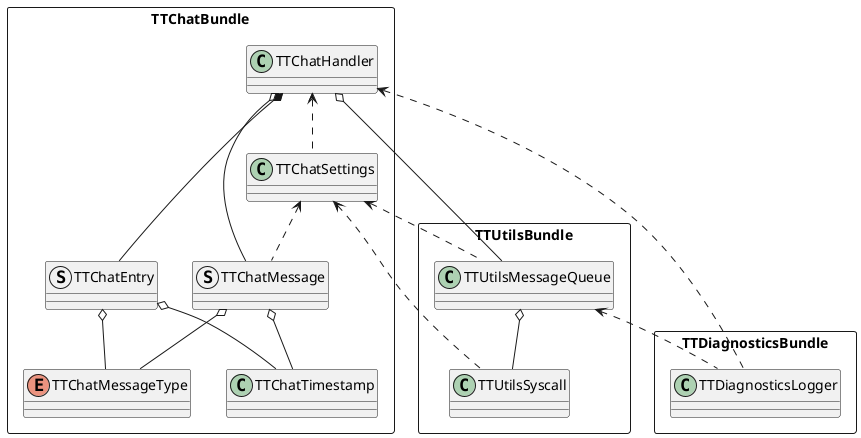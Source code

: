 @startuml

package TTChatBundle <<Rectangle>> {
  class TTChatHandler
  struct TTChatEntry
  struct TTChatMessage
  class TTChatSettings
  enum TTChatMessageType
  class TTChatTimestamp
}

package TTDiagnosticsBundle <<Rectangle>> {
  class TTDiagnosticsLogger
}

package TTUtilsBundle <<Rectangle>> {
  class TTUtilsSyscall
  class TTUtilsMessageQueue
}

TTChatHandler o-- TTChatMessage
TTChatHandler o-- TTUtilsMessageQueue
TTChatHandler *-- TTChatEntry
TTChatHandler <.. TTDiagnosticsLogger
TTChatHandler <.. TTChatSettings
TTChatSettings <.. TTUtilsSyscall
TTChatSettings <.. TTUtilsMessageQueue
TTChatSettings <.. TTChatMessage
TTChatMessage o-- TTChatMessageType
TTChatMessage o-- TTChatTimestamp
TTUtilsMessageQueue o-- TTUtilsSyscall
TTUtilsMessageQueue <.. TTDiagnosticsLogger
TTChatEntry o-- TTChatMessageType
TTChatEntry o-- TTChatTimestamp

@enduml

